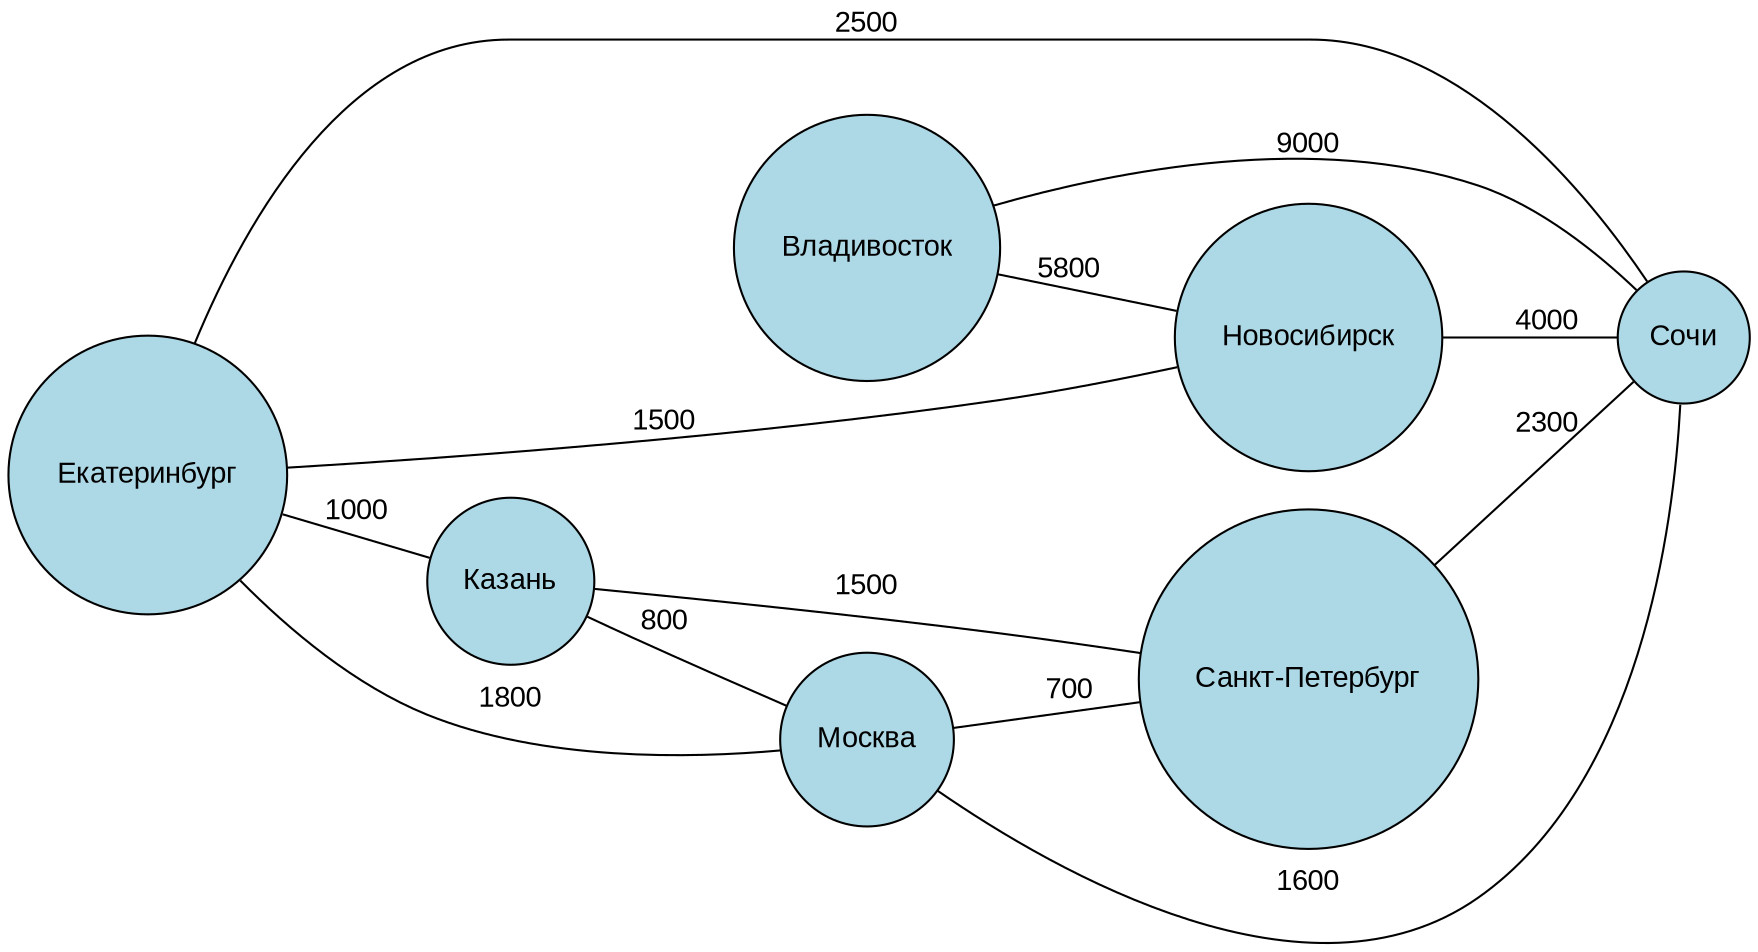 graph G {
  // Graph settings
  graph [fontname="Arial", rankdir=LR];
  node [fontname="Arial", shape=circle, style=filled, fillcolor=lightblue];
  edge [fontname="Arial"];

  // Vertices
  "Владивосток";
  "Екатеринбург";
  "Казань";
  "Москва";
  "Новосибирск";
  "Санкт-Петербург";
  "Сочи";

  // Edges
  "Владивосток" -- "Новосибирск" [label="5800"];
  "Владивосток" -- "Сочи" [label="9000"];
  "Екатеринбург" -- "Казань" [label="1000"];
  "Екатеринбург" -- "Москва" [label="1800"];
  "Екатеринбург" -- "Новосибирск" [label="1500"];
  "Екатеринбург" -- "Сочи" [label="2500"];
  "Казань" -- "Москва" [label="800"];
  "Казань" -- "Санкт-Петербург" [label="1500"];
  "Москва" -- "Санкт-Петербург" [label="700"];
  "Москва" -- "Сочи" [label="1600"];
  "Новосибирск" -- "Сочи" [label="4000"];
  "Санкт-Петербург" -- "Сочи" [label="2300"];
}
